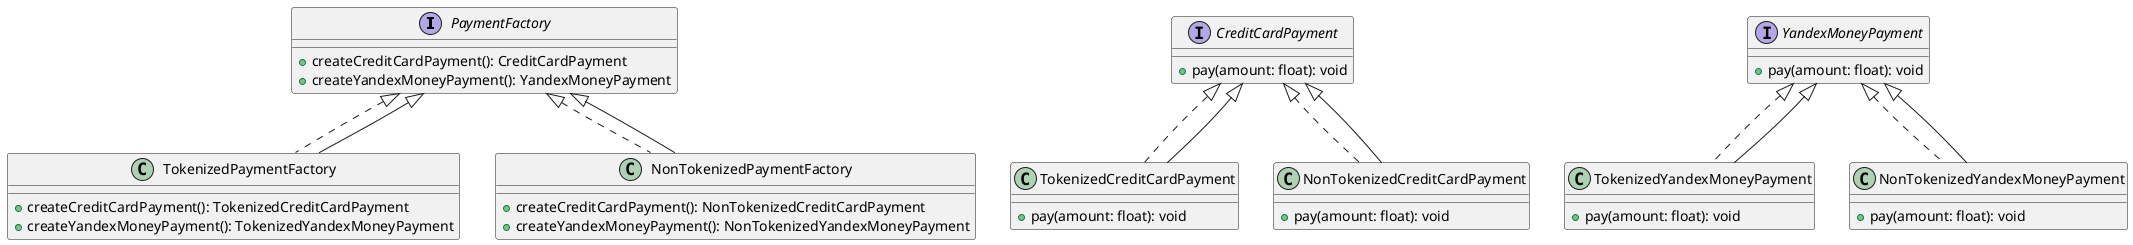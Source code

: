 @startuml

interface PaymentFactory {
    + createCreditCardPayment(): CreditCardPayment
    + createYandexMoneyPayment(): YandexMoneyPayment
}

class TokenizedPaymentFactory implements PaymentFactory {
    + createCreditCardPayment(): TokenizedCreditCardPayment
    + createYandexMoneyPayment(): TokenizedYandexMoneyPayment
}

class NonTokenizedPaymentFactory implements PaymentFactory {
    + createCreditCardPayment(): NonTokenizedCreditCardPayment
    + createYandexMoneyPayment(): NonTokenizedYandexMoneyPayment
}

interface CreditCardPayment {
    + pay(amount: float): void
}

class TokenizedCreditCardPayment implements CreditCardPayment {
    + pay(amount: float): void
}

class NonTokenizedCreditCardPayment implements CreditCardPayment {
    + pay(amount: float): void
}

interface YandexMoneyPayment {
    + pay(amount: float): void
}

class TokenizedYandexMoneyPayment implements YandexMoneyPayment {
    + pay(amount: float): void
}

class NonTokenizedYandexMoneyPayment implements YandexMoneyPayment {
    + pay(amount: float): void
}

PaymentFactory <|-- TokenizedPaymentFactory
PaymentFactory <|-- NonTokenizedPaymentFactory
CreditCardPayment <|-- TokenizedCreditCardPayment
CreditCardPayment <|-- NonTokenizedCreditCardPayment
YandexMoneyPayment <|-- TokenizedYandexMoneyPayment
YandexMoneyPayment <|-- NonTokenizedYandexMoneyPayment

@enduml
